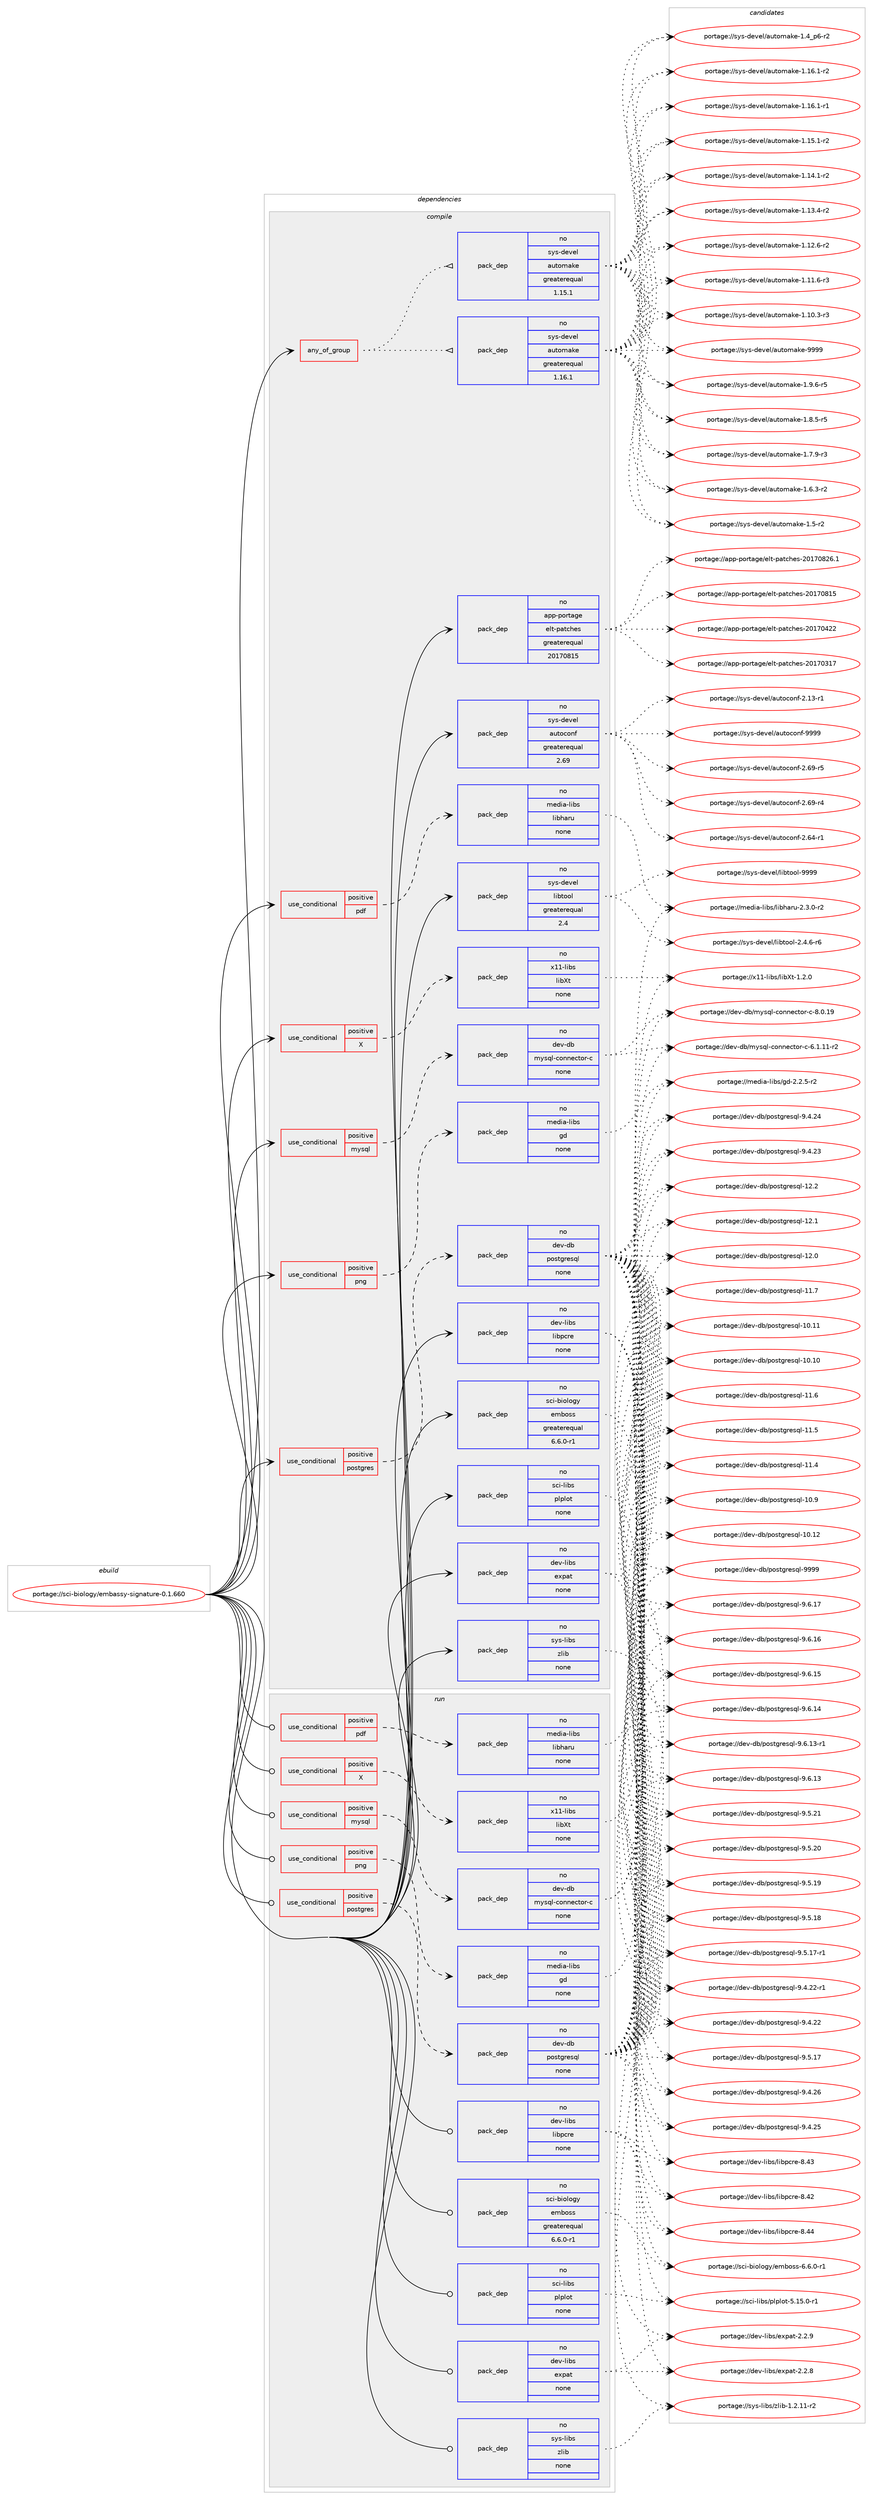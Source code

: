 digraph prolog {

# *************
# Graph options
# *************

newrank=true;
concentrate=true;
compound=true;
graph [rankdir=LR,fontname=Helvetica,fontsize=10,ranksep=1.5];#, ranksep=2.5, nodesep=0.2];
edge  [arrowhead=vee];
node  [fontname=Helvetica,fontsize=10];

# **********
# The ebuild
# **********

subgraph cluster_leftcol {
color=gray;
rank=same;
label=<<i>ebuild</i>>;
id [label="portage://sci-biology/embassy-signature-0.1.660", color=red, width=4, href="../sci-biology/embassy-signature-0.1.660.svg"];
}

# ****************
# The dependencies
# ****************

subgraph cluster_midcol {
color=gray;
label=<<i>dependencies</i>>;
subgraph cluster_compile {
fillcolor="#eeeeee";
style=filled;
label=<<i>compile</i>>;
subgraph any1175 {
dependency56824 [label=<<TABLE BORDER="0" CELLBORDER="1" CELLSPACING="0" CELLPADDING="4"><TR><TD CELLPADDING="10">any_of_group</TD></TR></TABLE>>, shape=none, color=red];subgraph pack44008 {
dependency56825 [label=<<TABLE BORDER="0" CELLBORDER="1" CELLSPACING="0" CELLPADDING="4" WIDTH="220"><TR><TD ROWSPAN="6" CELLPADDING="30">pack_dep</TD></TR><TR><TD WIDTH="110">no</TD></TR><TR><TD>sys-devel</TD></TR><TR><TD>automake</TD></TR><TR><TD>greaterequal</TD></TR><TR><TD>1.16.1</TD></TR></TABLE>>, shape=none, color=blue];
}
dependency56824:e -> dependency56825:w [weight=20,style="dotted",arrowhead="oinv"];
subgraph pack44009 {
dependency56826 [label=<<TABLE BORDER="0" CELLBORDER="1" CELLSPACING="0" CELLPADDING="4" WIDTH="220"><TR><TD ROWSPAN="6" CELLPADDING="30">pack_dep</TD></TR><TR><TD WIDTH="110">no</TD></TR><TR><TD>sys-devel</TD></TR><TR><TD>automake</TD></TR><TR><TD>greaterequal</TD></TR><TR><TD>1.15.1</TD></TR></TABLE>>, shape=none, color=blue];
}
dependency56824:e -> dependency56826:w [weight=20,style="dotted",arrowhead="oinv"];
}
id:e -> dependency56824:w [weight=20,style="solid",arrowhead="vee"];
subgraph cond11586 {
dependency56827 [label=<<TABLE BORDER="0" CELLBORDER="1" CELLSPACING="0" CELLPADDING="4"><TR><TD ROWSPAN="3" CELLPADDING="10">use_conditional</TD></TR><TR><TD>positive</TD></TR><TR><TD>X</TD></TR></TABLE>>, shape=none, color=red];
subgraph pack44010 {
dependency56828 [label=<<TABLE BORDER="0" CELLBORDER="1" CELLSPACING="0" CELLPADDING="4" WIDTH="220"><TR><TD ROWSPAN="6" CELLPADDING="30">pack_dep</TD></TR><TR><TD WIDTH="110">no</TD></TR><TR><TD>x11-libs</TD></TR><TR><TD>libXt</TD></TR><TR><TD>none</TD></TR><TR><TD></TD></TR></TABLE>>, shape=none, color=blue];
}
dependency56827:e -> dependency56828:w [weight=20,style="dashed",arrowhead="vee"];
}
id:e -> dependency56827:w [weight=20,style="solid",arrowhead="vee"];
subgraph cond11587 {
dependency56829 [label=<<TABLE BORDER="0" CELLBORDER="1" CELLSPACING="0" CELLPADDING="4"><TR><TD ROWSPAN="3" CELLPADDING="10">use_conditional</TD></TR><TR><TD>positive</TD></TR><TR><TD>mysql</TD></TR></TABLE>>, shape=none, color=red];
subgraph pack44011 {
dependency56830 [label=<<TABLE BORDER="0" CELLBORDER="1" CELLSPACING="0" CELLPADDING="4" WIDTH="220"><TR><TD ROWSPAN="6" CELLPADDING="30">pack_dep</TD></TR><TR><TD WIDTH="110">no</TD></TR><TR><TD>dev-db</TD></TR><TR><TD>mysql-connector-c</TD></TR><TR><TD>none</TD></TR><TR><TD></TD></TR></TABLE>>, shape=none, color=blue];
}
dependency56829:e -> dependency56830:w [weight=20,style="dashed",arrowhead="vee"];
}
id:e -> dependency56829:w [weight=20,style="solid",arrowhead="vee"];
subgraph cond11588 {
dependency56831 [label=<<TABLE BORDER="0" CELLBORDER="1" CELLSPACING="0" CELLPADDING="4"><TR><TD ROWSPAN="3" CELLPADDING="10">use_conditional</TD></TR><TR><TD>positive</TD></TR><TR><TD>pdf</TD></TR></TABLE>>, shape=none, color=red];
subgraph pack44012 {
dependency56832 [label=<<TABLE BORDER="0" CELLBORDER="1" CELLSPACING="0" CELLPADDING="4" WIDTH="220"><TR><TD ROWSPAN="6" CELLPADDING="30">pack_dep</TD></TR><TR><TD WIDTH="110">no</TD></TR><TR><TD>media-libs</TD></TR><TR><TD>libharu</TD></TR><TR><TD>none</TD></TR><TR><TD></TD></TR></TABLE>>, shape=none, color=blue];
}
dependency56831:e -> dependency56832:w [weight=20,style="dashed",arrowhead="vee"];
}
id:e -> dependency56831:w [weight=20,style="solid",arrowhead="vee"];
subgraph cond11589 {
dependency56833 [label=<<TABLE BORDER="0" CELLBORDER="1" CELLSPACING="0" CELLPADDING="4"><TR><TD ROWSPAN="3" CELLPADDING="10">use_conditional</TD></TR><TR><TD>positive</TD></TR><TR><TD>png</TD></TR></TABLE>>, shape=none, color=red];
subgraph pack44013 {
dependency56834 [label=<<TABLE BORDER="0" CELLBORDER="1" CELLSPACING="0" CELLPADDING="4" WIDTH="220"><TR><TD ROWSPAN="6" CELLPADDING="30">pack_dep</TD></TR><TR><TD WIDTH="110">no</TD></TR><TR><TD>media-libs</TD></TR><TR><TD>gd</TD></TR><TR><TD>none</TD></TR><TR><TD></TD></TR></TABLE>>, shape=none, color=blue];
}
dependency56833:e -> dependency56834:w [weight=20,style="dashed",arrowhead="vee"];
}
id:e -> dependency56833:w [weight=20,style="solid",arrowhead="vee"];
subgraph cond11590 {
dependency56835 [label=<<TABLE BORDER="0" CELLBORDER="1" CELLSPACING="0" CELLPADDING="4"><TR><TD ROWSPAN="3" CELLPADDING="10">use_conditional</TD></TR><TR><TD>positive</TD></TR><TR><TD>postgres</TD></TR></TABLE>>, shape=none, color=red];
subgraph pack44014 {
dependency56836 [label=<<TABLE BORDER="0" CELLBORDER="1" CELLSPACING="0" CELLPADDING="4" WIDTH="220"><TR><TD ROWSPAN="6" CELLPADDING="30">pack_dep</TD></TR><TR><TD WIDTH="110">no</TD></TR><TR><TD>dev-db</TD></TR><TR><TD>postgresql</TD></TR><TR><TD>none</TD></TR><TR><TD></TD></TR></TABLE>>, shape=none, color=blue];
}
dependency56835:e -> dependency56836:w [weight=20,style="dashed",arrowhead="vee"];
}
id:e -> dependency56835:w [weight=20,style="solid",arrowhead="vee"];
subgraph pack44015 {
dependency56837 [label=<<TABLE BORDER="0" CELLBORDER="1" CELLSPACING="0" CELLPADDING="4" WIDTH="220"><TR><TD ROWSPAN="6" CELLPADDING="30">pack_dep</TD></TR><TR><TD WIDTH="110">no</TD></TR><TR><TD>app-portage</TD></TR><TR><TD>elt-patches</TD></TR><TR><TD>greaterequal</TD></TR><TR><TD>20170815</TD></TR></TABLE>>, shape=none, color=blue];
}
id:e -> dependency56837:w [weight=20,style="solid",arrowhead="vee"];
subgraph pack44016 {
dependency56838 [label=<<TABLE BORDER="0" CELLBORDER="1" CELLSPACING="0" CELLPADDING="4" WIDTH="220"><TR><TD ROWSPAN="6" CELLPADDING="30">pack_dep</TD></TR><TR><TD WIDTH="110">no</TD></TR><TR><TD>dev-libs</TD></TR><TR><TD>expat</TD></TR><TR><TD>none</TD></TR><TR><TD></TD></TR></TABLE>>, shape=none, color=blue];
}
id:e -> dependency56838:w [weight=20,style="solid",arrowhead="vee"];
subgraph pack44017 {
dependency56839 [label=<<TABLE BORDER="0" CELLBORDER="1" CELLSPACING="0" CELLPADDING="4" WIDTH="220"><TR><TD ROWSPAN="6" CELLPADDING="30">pack_dep</TD></TR><TR><TD WIDTH="110">no</TD></TR><TR><TD>dev-libs</TD></TR><TR><TD>libpcre</TD></TR><TR><TD>none</TD></TR><TR><TD></TD></TR></TABLE>>, shape=none, color=blue];
}
id:e -> dependency56839:w [weight=20,style="solid",arrowhead="vee"];
subgraph pack44018 {
dependency56840 [label=<<TABLE BORDER="0" CELLBORDER="1" CELLSPACING="0" CELLPADDING="4" WIDTH="220"><TR><TD ROWSPAN="6" CELLPADDING="30">pack_dep</TD></TR><TR><TD WIDTH="110">no</TD></TR><TR><TD>sci-biology</TD></TR><TR><TD>emboss</TD></TR><TR><TD>greaterequal</TD></TR><TR><TD>6.6.0-r1</TD></TR></TABLE>>, shape=none, color=blue];
}
id:e -> dependency56840:w [weight=20,style="solid",arrowhead="vee"];
subgraph pack44019 {
dependency56841 [label=<<TABLE BORDER="0" CELLBORDER="1" CELLSPACING="0" CELLPADDING="4" WIDTH="220"><TR><TD ROWSPAN="6" CELLPADDING="30">pack_dep</TD></TR><TR><TD WIDTH="110">no</TD></TR><TR><TD>sci-libs</TD></TR><TR><TD>plplot</TD></TR><TR><TD>none</TD></TR><TR><TD></TD></TR></TABLE>>, shape=none, color=blue];
}
id:e -> dependency56841:w [weight=20,style="solid",arrowhead="vee"];
subgraph pack44020 {
dependency56842 [label=<<TABLE BORDER="0" CELLBORDER="1" CELLSPACING="0" CELLPADDING="4" WIDTH="220"><TR><TD ROWSPAN="6" CELLPADDING="30">pack_dep</TD></TR><TR><TD WIDTH="110">no</TD></TR><TR><TD>sys-devel</TD></TR><TR><TD>autoconf</TD></TR><TR><TD>greaterequal</TD></TR><TR><TD>2.69</TD></TR></TABLE>>, shape=none, color=blue];
}
id:e -> dependency56842:w [weight=20,style="solid",arrowhead="vee"];
subgraph pack44021 {
dependency56843 [label=<<TABLE BORDER="0" CELLBORDER="1" CELLSPACING="0" CELLPADDING="4" WIDTH="220"><TR><TD ROWSPAN="6" CELLPADDING="30">pack_dep</TD></TR><TR><TD WIDTH="110">no</TD></TR><TR><TD>sys-devel</TD></TR><TR><TD>libtool</TD></TR><TR><TD>greaterequal</TD></TR><TR><TD>2.4</TD></TR></TABLE>>, shape=none, color=blue];
}
id:e -> dependency56843:w [weight=20,style="solid",arrowhead="vee"];
subgraph pack44022 {
dependency56844 [label=<<TABLE BORDER="0" CELLBORDER="1" CELLSPACING="0" CELLPADDING="4" WIDTH="220"><TR><TD ROWSPAN="6" CELLPADDING="30">pack_dep</TD></TR><TR><TD WIDTH="110">no</TD></TR><TR><TD>sys-libs</TD></TR><TR><TD>zlib</TD></TR><TR><TD>none</TD></TR><TR><TD></TD></TR></TABLE>>, shape=none, color=blue];
}
id:e -> dependency56844:w [weight=20,style="solid",arrowhead="vee"];
}
subgraph cluster_compileandrun {
fillcolor="#eeeeee";
style=filled;
label=<<i>compile and run</i>>;
}
subgraph cluster_run {
fillcolor="#eeeeee";
style=filled;
label=<<i>run</i>>;
subgraph cond11591 {
dependency56845 [label=<<TABLE BORDER="0" CELLBORDER="1" CELLSPACING="0" CELLPADDING="4"><TR><TD ROWSPAN="3" CELLPADDING="10">use_conditional</TD></TR><TR><TD>positive</TD></TR><TR><TD>X</TD></TR></TABLE>>, shape=none, color=red];
subgraph pack44023 {
dependency56846 [label=<<TABLE BORDER="0" CELLBORDER="1" CELLSPACING="0" CELLPADDING="4" WIDTH="220"><TR><TD ROWSPAN="6" CELLPADDING="30">pack_dep</TD></TR><TR><TD WIDTH="110">no</TD></TR><TR><TD>x11-libs</TD></TR><TR><TD>libXt</TD></TR><TR><TD>none</TD></TR><TR><TD></TD></TR></TABLE>>, shape=none, color=blue];
}
dependency56845:e -> dependency56846:w [weight=20,style="dashed",arrowhead="vee"];
}
id:e -> dependency56845:w [weight=20,style="solid",arrowhead="odot"];
subgraph cond11592 {
dependency56847 [label=<<TABLE BORDER="0" CELLBORDER="1" CELLSPACING="0" CELLPADDING="4"><TR><TD ROWSPAN="3" CELLPADDING="10">use_conditional</TD></TR><TR><TD>positive</TD></TR><TR><TD>mysql</TD></TR></TABLE>>, shape=none, color=red];
subgraph pack44024 {
dependency56848 [label=<<TABLE BORDER="0" CELLBORDER="1" CELLSPACING="0" CELLPADDING="4" WIDTH="220"><TR><TD ROWSPAN="6" CELLPADDING="30">pack_dep</TD></TR><TR><TD WIDTH="110">no</TD></TR><TR><TD>dev-db</TD></TR><TR><TD>mysql-connector-c</TD></TR><TR><TD>none</TD></TR><TR><TD></TD></TR></TABLE>>, shape=none, color=blue];
}
dependency56847:e -> dependency56848:w [weight=20,style="dashed",arrowhead="vee"];
}
id:e -> dependency56847:w [weight=20,style="solid",arrowhead="odot"];
subgraph cond11593 {
dependency56849 [label=<<TABLE BORDER="0" CELLBORDER="1" CELLSPACING="0" CELLPADDING="4"><TR><TD ROWSPAN="3" CELLPADDING="10">use_conditional</TD></TR><TR><TD>positive</TD></TR><TR><TD>pdf</TD></TR></TABLE>>, shape=none, color=red];
subgraph pack44025 {
dependency56850 [label=<<TABLE BORDER="0" CELLBORDER="1" CELLSPACING="0" CELLPADDING="4" WIDTH="220"><TR><TD ROWSPAN="6" CELLPADDING="30">pack_dep</TD></TR><TR><TD WIDTH="110">no</TD></TR><TR><TD>media-libs</TD></TR><TR><TD>libharu</TD></TR><TR><TD>none</TD></TR><TR><TD></TD></TR></TABLE>>, shape=none, color=blue];
}
dependency56849:e -> dependency56850:w [weight=20,style="dashed",arrowhead="vee"];
}
id:e -> dependency56849:w [weight=20,style="solid",arrowhead="odot"];
subgraph cond11594 {
dependency56851 [label=<<TABLE BORDER="0" CELLBORDER="1" CELLSPACING="0" CELLPADDING="4"><TR><TD ROWSPAN="3" CELLPADDING="10">use_conditional</TD></TR><TR><TD>positive</TD></TR><TR><TD>png</TD></TR></TABLE>>, shape=none, color=red];
subgraph pack44026 {
dependency56852 [label=<<TABLE BORDER="0" CELLBORDER="1" CELLSPACING="0" CELLPADDING="4" WIDTH="220"><TR><TD ROWSPAN="6" CELLPADDING="30">pack_dep</TD></TR><TR><TD WIDTH="110">no</TD></TR><TR><TD>media-libs</TD></TR><TR><TD>gd</TD></TR><TR><TD>none</TD></TR><TR><TD></TD></TR></TABLE>>, shape=none, color=blue];
}
dependency56851:e -> dependency56852:w [weight=20,style="dashed",arrowhead="vee"];
}
id:e -> dependency56851:w [weight=20,style="solid",arrowhead="odot"];
subgraph cond11595 {
dependency56853 [label=<<TABLE BORDER="0" CELLBORDER="1" CELLSPACING="0" CELLPADDING="4"><TR><TD ROWSPAN="3" CELLPADDING="10">use_conditional</TD></TR><TR><TD>positive</TD></TR><TR><TD>postgres</TD></TR></TABLE>>, shape=none, color=red];
subgraph pack44027 {
dependency56854 [label=<<TABLE BORDER="0" CELLBORDER="1" CELLSPACING="0" CELLPADDING="4" WIDTH="220"><TR><TD ROWSPAN="6" CELLPADDING="30">pack_dep</TD></TR><TR><TD WIDTH="110">no</TD></TR><TR><TD>dev-db</TD></TR><TR><TD>postgresql</TD></TR><TR><TD>none</TD></TR><TR><TD></TD></TR></TABLE>>, shape=none, color=blue];
}
dependency56853:e -> dependency56854:w [weight=20,style="dashed",arrowhead="vee"];
}
id:e -> dependency56853:w [weight=20,style="solid",arrowhead="odot"];
subgraph pack44028 {
dependency56855 [label=<<TABLE BORDER="0" CELLBORDER="1" CELLSPACING="0" CELLPADDING="4" WIDTH="220"><TR><TD ROWSPAN="6" CELLPADDING="30">pack_dep</TD></TR><TR><TD WIDTH="110">no</TD></TR><TR><TD>dev-libs</TD></TR><TR><TD>expat</TD></TR><TR><TD>none</TD></TR><TR><TD></TD></TR></TABLE>>, shape=none, color=blue];
}
id:e -> dependency56855:w [weight=20,style="solid",arrowhead="odot"];
subgraph pack44029 {
dependency56856 [label=<<TABLE BORDER="0" CELLBORDER="1" CELLSPACING="0" CELLPADDING="4" WIDTH="220"><TR><TD ROWSPAN="6" CELLPADDING="30">pack_dep</TD></TR><TR><TD WIDTH="110">no</TD></TR><TR><TD>dev-libs</TD></TR><TR><TD>libpcre</TD></TR><TR><TD>none</TD></TR><TR><TD></TD></TR></TABLE>>, shape=none, color=blue];
}
id:e -> dependency56856:w [weight=20,style="solid",arrowhead="odot"];
subgraph pack44030 {
dependency56857 [label=<<TABLE BORDER="0" CELLBORDER="1" CELLSPACING="0" CELLPADDING="4" WIDTH="220"><TR><TD ROWSPAN="6" CELLPADDING="30">pack_dep</TD></TR><TR><TD WIDTH="110">no</TD></TR><TR><TD>sci-biology</TD></TR><TR><TD>emboss</TD></TR><TR><TD>greaterequal</TD></TR><TR><TD>6.6.0-r1</TD></TR></TABLE>>, shape=none, color=blue];
}
id:e -> dependency56857:w [weight=20,style="solid",arrowhead="odot"];
subgraph pack44031 {
dependency56858 [label=<<TABLE BORDER="0" CELLBORDER="1" CELLSPACING="0" CELLPADDING="4" WIDTH="220"><TR><TD ROWSPAN="6" CELLPADDING="30">pack_dep</TD></TR><TR><TD WIDTH="110">no</TD></TR><TR><TD>sci-libs</TD></TR><TR><TD>plplot</TD></TR><TR><TD>none</TD></TR><TR><TD></TD></TR></TABLE>>, shape=none, color=blue];
}
id:e -> dependency56858:w [weight=20,style="solid",arrowhead="odot"];
subgraph pack44032 {
dependency56859 [label=<<TABLE BORDER="0" CELLBORDER="1" CELLSPACING="0" CELLPADDING="4" WIDTH="220"><TR><TD ROWSPAN="6" CELLPADDING="30">pack_dep</TD></TR><TR><TD WIDTH="110">no</TD></TR><TR><TD>sys-libs</TD></TR><TR><TD>zlib</TD></TR><TR><TD>none</TD></TR><TR><TD></TD></TR></TABLE>>, shape=none, color=blue];
}
id:e -> dependency56859:w [weight=20,style="solid",arrowhead="odot"];
}
}

# **************
# The candidates
# **************

subgraph cluster_choices {
rank=same;
color=gray;
label=<<i>candidates</i>>;

subgraph choice44008 {
color=black;
nodesep=1;
choice115121115451001011181011084797117116111109971071014557575757 [label="portage://sys-devel/automake-9999", color=red, width=4,href="../sys-devel/automake-9999.svg"];
choice115121115451001011181011084797117116111109971071014549465746544511453 [label="portage://sys-devel/automake-1.9.6-r5", color=red, width=4,href="../sys-devel/automake-1.9.6-r5.svg"];
choice115121115451001011181011084797117116111109971071014549465646534511453 [label="portage://sys-devel/automake-1.8.5-r5", color=red, width=4,href="../sys-devel/automake-1.8.5-r5.svg"];
choice115121115451001011181011084797117116111109971071014549465546574511451 [label="portage://sys-devel/automake-1.7.9-r3", color=red, width=4,href="../sys-devel/automake-1.7.9-r3.svg"];
choice115121115451001011181011084797117116111109971071014549465446514511450 [label="portage://sys-devel/automake-1.6.3-r2", color=red, width=4,href="../sys-devel/automake-1.6.3-r2.svg"];
choice11512111545100101118101108479711711611110997107101454946534511450 [label="portage://sys-devel/automake-1.5-r2", color=red, width=4,href="../sys-devel/automake-1.5-r2.svg"];
choice115121115451001011181011084797117116111109971071014549465295112544511450 [label="portage://sys-devel/automake-1.4_p6-r2", color=red, width=4,href="../sys-devel/automake-1.4_p6-r2.svg"];
choice11512111545100101118101108479711711611110997107101454946495446494511450 [label="portage://sys-devel/automake-1.16.1-r2", color=red, width=4,href="../sys-devel/automake-1.16.1-r2.svg"];
choice11512111545100101118101108479711711611110997107101454946495446494511449 [label="portage://sys-devel/automake-1.16.1-r1", color=red, width=4,href="../sys-devel/automake-1.16.1-r1.svg"];
choice11512111545100101118101108479711711611110997107101454946495346494511450 [label="portage://sys-devel/automake-1.15.1-r2", color=red, width=4,href="../sys-devel/automake-1.15.1-r2.svg"];
choice11512111545100101118101108479711711611110997107101454946495246494511450 [label="portage://sys-devel/automake-1.14.1-r2", color=red, width=4,href="../sys-devel/automake-1.14.1-r2.svg"];
choice11512111545100101118101108479711711611110997107101454946495146524511450 [label="portage://sys-devel/automake-1.13.4-r2", color=red, width=4,href="../sys-devel/automake-1.13.4-r2.svg"];
choice11512111545100101118101108479711711611110997107101454946495046544511450 [label="portage://sys-devel/automake-1.12.6-r2", color=red, width=4,href="../sys-devel/automake-1.12.6-r2.svg"];
choice11512111545100101118101108479711711611110997107101454946494946544511451 [label="portage://sys-devel/automake-1.11.6-r3", color=red, width=4,href="../sys-devel/automake-1.11.6-r3.svg"];
choice11512111545100101118101108479711711611110997107101454946494846514511451 [label="portage://sys-devel/automake-1.10.3-r3", color=red, width=4,href="../sys-devel/automake-1.10.3-r3.svg"];
dependency56825:e -> choice115121115451001011181011084797117116111109971071014557575757:w [style=dotted,weight="100"];
dependency56825:e -> choice115121115451001011181011084797117116111109971071014549465746544511453:w [style=dotted,weight="100"];
dependency56825:e -> choice115121115451001011181011084797117116111109971071014549465646534511453:w [style=dotted,weight="100"];
dependency56825:e -> choice115121115451001011181011084797117116111109971071014549465546574511451:w [style=dotted,weight="100"];
dependency56825:e -> choice115121115451001011181011084797117116111109971071014549465446514511450:w [style=dotted,weight="100"];
dependency56825:e -> choice11512111545100101118101108479711711611110997107101454946534511450:w [style=dotted,weight="100"];
dependency56825:e -> choice115121115451001011181011084797117116111109971071014549465295112544511450:w [style=dotted,weight="100"];
dependency56825:e -> choice11512111545100101118101108479711711611110997107101454946495446494511450:w [style=dotted,weight="100"];
dependency56825:e -> choice11512111545100101118101108479711711611110997107101454946495446494511449:w [style=dotted,weight="100"];
dependency56825:e -> choice11512111545100101118101108479711711611110997107101454946495346494511450:w [style=dotted,weight="100"];
dependency56825:e -> choice11512111545100101118101108479711711611110997107101454946495246494511450:w [style=dotted,weight="100"];
dependency56825:e -> choice11512111545100101118101108479711711611110997107101454946495146524511450:w [style=dotted,weight="100"];
dependency56825:e -> choice11512111545100101118101108479711711611110997107101454946495046544511450:w [style=dotted,weight="100"];
dependency56825:e -> choice11512111545100101118101108479711711611110997107101454946494946544511451:w [style=dotted,weight="100"];
dependency56825:e -> choice11512111545100101118101108479711711611110997107101454946494846514511451:w [style=dotted,weight="100"];
}
subgraph choice44009 {
color=black;
nodesep=1;
choice115121115451001011181011084797117116111109971071014557575757 [label="portage://sys-devel/automake-9999", color=red, width=4,href="../sys-devel/automake-9999.svg"];
choice115121115451001011181011084797117116111109971071014549465746544511453 [label="portage://sys-devel/automake-1.9.6-r5", color=red, width=4,href="../sys-devel/automake-1.9.6-r5.svg"];
choice115121115451001011181011084797117116111109971071014549465646534511453 [label="portage://sys-devel/automake-1.8.5-r5", color=red, width=4,href="../sys-devel/automake-1.8.5-r5.svg"];
choice115121115451001011181011084797117116111109971071014549465546574511451 [label="portage://sys-devel/automake-1.7.9-r3", color=red, width=4,href="../sys-devel/automake-1.7.9-r3.svg"];
choice115121115451001011181011084797117116111109971071014549465446514511450 [label="portage://sys-devel/automake-1.6.3-r2", color=red, width=4,href="../sys-devel/automake-1.6.3-r2.svg"];
choice11512111545100101118101108479711711611110997107101454946534511450 [label="portage://sys-devel/automake-1.5-r2", color=red, width=4,href="../sys-devel/automake-1.5-r2.svg"];
choice115121115451001011181011084797117116111109971071014549465295112544511450 [label="portage://sys-devel/automake-1.4_p6-r2", color=red, width=4,href="../sys-devel/automake-1.4_p6-r2.svg"];
choice11512111545100101118101108479711711611110997107101454946495446494511450 [label="portage://sys-devel/automake-1.16.1-r2", color=red, width=4,href="../sys-devel/automake-1.16.1-r2.svg"];
choice11512111545100101118101108479711711611110997107101454946495446494511449 [label="portage://sys-devel/automake-1.16.1-r1", color=red, width=4,href="../sys-devel/automake-1.16.1-r1.svg"];
choice11512111545100101118101108479711711611110997107101454946495346494511450 [label="portage://sys-devel/automake-1.15.1-r2", color=red, width=4,href="../sys-devel/automake-1.15.1-r2.svg"];
choice11512111545100101118101108479711711611110997107101454946495246494511450 [label="portage://sys-devel/automake-1.14.1-r2", color=red, width=4,href="../sys-devel/automake-1.14.1-r2.svg"];
choice11512111545100101118101108479711711611110997107101454946495146524511450 [label="portage://sys-devel/automake-1.13.4-r2", color=red, width=4,href="../sys-devel/automake-1.13.4-r2.svg"];
choice11512111545100101118101108479711711611110997107101454946495046544511450 [label="portage://sys-devel/automake-1.12.6-r2", color=red, width=4,href="../sys-devel/automake-1.12.6-r2.svg"];
choice11512111545100101118101108479711711611110997107101454946494946544511451 [label="portage://sys-devel/automake-1.11.6-r3", color=red, width=4,href="../sys-devel/automake-1.11.6-r3.svg"];
choice11512111545100101118101108479711711611110997107101454946494846514511451 [label="portage://sys-devel/automake-1.10.3-r3", color=red, width=4,href="../sys-devel/automake-1.10.3-r3.svg"];
dependency56826:e -> choice115121115451001011181011084797117116111109971071014557575757:w [style=dotted,weight="100"];
dependency56826:e -> choice115121115451001011181011084797117116111109971071014549465746544511453:w [style=dotted,weight="100"];
dependency56826:e -> choice115121115451001011181011084797117116111109971071014549465646534511453:w [style=dotted,weight="100"];
dependency56826:e -> choice115121115451001011181011084797117116111109971071014549465546574511451:w [style=dotted,weight="100"];
dependency56826:e -> choice115121115451001011181011084797117116111109971071014549465446514511450:w [style=dotted,weight="100"];
dependency56826:e -> choice11512111545100101118101108479711711611110997107101454946534511450:w [style=dotted,weight="100"];
dependency56826:e -> choice115121115451001011181011084797117116111109971071014549465295112544511450:w [style=dotted,weight="100"];
dependency56826:e -> choice11512111545100101118101108479711711611110997107101454946495446494511450:w [style=dotted,weight="100"];
dependency56826:e -> choice11512111545100101118101108479711711611110997107101454946495446494511449:w [style=dotted,weight="100"];
dependency56826:e -> choice11512111545100101118101108479711711611110997107101454946495346494511450:w [style=dotted,weight="100"];
dependency56826:e -> choice11512111545100101118101108479711711611110997107101454946495246494511450:w [style=dotted,weight="100"];
dependency56826:e -> choice11512111545100101118101108479711711611110997107101454946495146524511450:w [style=dotted,weight="100"];
dependency56826:e -> choice11512111545100101118101108479711711611110997107101454946495046544511450:w [style=dotted,weight="100"];
dependency56826:e -> choice11512111545100101118101108479711711611110997107101454946494946544511451:w [style=dotted,weight="100"];
dependency56826:e -> choice11512111545100101118101108479711711611110997107101454946494846514511451:w [style=dotted,weight="100"];
}
subgraph choice44010 {
color=black;
nodesep=1;
choice12049494510810598115471081059888116454946504648 [label="portage://x11-libs/libXt-1.2.0", color=red, width=4,href="../x11-libs/libXt-1.2.0.svg"];
dependency56828:e -> choice12049494510810598115471081059888116454946504648:w [style=dotted,weight="100"];
}
subgraph choice44011 {
color=black;
nodesep=1;
choice100101118451009847109121115113108459911111011010199116111114459945564648464957 [label="portage://dev-db/mysql-connector-c-8.0.19", color=red, width=4,href="../dev-db/mysql-connector-c-8.0.19.svg"];
choice1001011184510098471091211151131084599111110110101991161111144599455446494649494511450 [label="portage://dev-db/mysql-connector-c-6.1.11-r2", color=red, width=4,href="../dev-db/mysql-connector-c-6.1.11-r2.svg"];
dependency56830:e -> choice100101118451009847109121115113108459911111011010199116111114459945564648464957:w [style=dotted,weight="100"];
dependency56830:e -> choice1001011184510098471091211151131084599111110110101991161111144599455446494649494511450:w [style=dotted,weight="100"];
}
subgraph choice44012 {
color=black;
nodesep=1;
choice1091011001059745108105981154710810598104971141174550465146484511450 [label="portage://media-libs/libharu-2.3.0-r2", color=red, width=4,href="../media-libs/libharu-2.3.0-r2.svg"];
dependency56832:e -> choice1091011001059745108105981154710810598104971141174550465146484511450:w [style=dotted,weight="100"];
}
subgraph choice44013 {
color=black;
nodesep=1;
choice109101100105974510810598115471031004550465046534511450 [label="portage://media-libs/gd-2.2.5-r2", color=red, width=4,href="../media-libs/gd-2.2.5-r2.svg"];
dependency56834:e -> choice109101100105974510810598115471031004550465046534511450:w [style=dotted,weight="100"];
}
subgraph choice44014 {
color=black;
nodesep=1;
choice1001011184510098471121111151161031141011151131084557575757 [label="portage://dev-db/postgresql-9999", color=red, width=4,href="../dev-db/postgresql-9999.svg"];
choice10010111845100984711211111511610311410111511310845574654464955 [label="portage://dev-db/postgresql-9.6.17", color=red, width=4,href="../dev-db/postgresql-9.6.17.svg"];
choice10010111845100984711211111511610311410111511310845574654464954 [label="portage://dev-db/postgresql-9.6.16", color=red, width=4,href="../dev-db/postgresql-9.6.16.svg"];
choice10010111845100984711211111511610311410111511310845574654464953 [label="portage://dev-db/postgresql-9.6.15", color=red, width=4,href="../dev-db/postgresql-9.6.15.svg"];
choice10010111845100984711211111511610311410111511310845574654464952 [label="portage://dev-db/postgresql-9.6.14", color=red, width=4,href="../dev-db/postgresql-9.6.14.svg"];
choice100101118451009847112111115116103114101115113108455746544649514511449 [label="portage://dev-db/postgresql-9.6.13-r1", color=red, width=4,href="../dev-db/postgresql-9.6.13-r1.svg"];
choice10010111845100984711211111511610311410111511310845574654464951 [label="portage://dev-db/postgresql-9.6.13", color=red, width=4,href="../dev-db/postgresql-9.6.13.svg"];
choice10010111845100984711211111511610311410111511310845574653465049 [label="portage://dev-db/postgresql-9.5.21", color=red, width=4,href="../dev-db/postgresql-9.5.21.svg"];
choice10010111845100984711211111511610311410111511310845574653465048 [label="portage://dev-db/postgresql-9.5.20", color=red, width=4,href="../dev-db/postgresql-9.5.20.svg"];
choice10010111845100984711211111511610311410111511310845574653464957 [label="portage://dev-db/postgresql-9.5.19", color=red, width=4,href="../dev-db/postgresql-9.5.19.svg"];
choice10010111845100984711211111511610311410111511310845574653464956 [label="portage://dev-db/postgresql-9.5.18", color=red, width=4,href="../dev-db/postgresql-9.5.18.svg"];
choice100101118451009847112111115116103114101115113108455746534649554511449 [label="portage://dev-db/postgresql-9.5.17-r1", color=red, width=4,href="../dev-db/postgresql-9.5.17-r1.svg"];
choice10010111845100984711211111511610311410111511310845574653464955 [label="portage://dev-db/postgresql-9.5.17", color=red, width=4,href="../dev-db/postgresql-9.5.17.svg"];
choice10010111845100984711211111511610311410111511310845574652465054 [label="portage://dev-db/postgresql-9.4.26", color=red, width=4,href="../dev-db/postgresql-9.4.26.svg"];
choice10010111845100984711211111511610311410111511310845574652465053 [label="portage://dev-db/postgresql-9.4.25", color=red, width=4,href="../dev-db/postgresql-9.4.25.svg"];
choice10010111845100984711211111511610311410111511310845574652465052 [label="portage://dev-db/postgresql-9.4.24", color=red, width=4,href="../dev-db/postgresql-9.4.24.svg"];
choice10010111845100984711211111511610311410111511310845574652465051 [label="portage://dev-db/postgresql-9.4.23", color=red, width=4,href="../dev-db/postgresql-9.4.23.svg"];
choice100101118451009847112111115116103114101115113108455746524650504511449 [label="portage://dev-db/postgresql-9.4.22-r1", color=red, width=4,href="../dev-db/postgresql-9.4.22-r1.svg"];
choice10010111845100984711211111511610311410111511310845574652465050 [label="portage://dev-db/postgresql-9.4.22", color=red, width=4,href="../dev-db/postgresql-9.4.22.svg"];
choice1001011184510098471121111151161031141011151131084549504650 [label="portage://dev-db/postgresql-12.2", color=red, width=4,href="../dev-db/postgresql-12.2.svg"];
choice1001011184510098471121111151161031141011151131084549504649 [label="portage://dev-db/postgresql-12.1", color=red, width=4,href="../dev-db/postgresql-12.1.svg"];
choice1001011184510098471121111151161031141011151131084549504648 [label="portage://dev-db/postgresql-12.0", color=red, width=4,href="../dev-db/postgresql-12.0.svg"];
choice1001011184510098471121111151161031141011151131084549494655 [label="portage://dev-db/postgresql-11.7", color=red, width=4,href="../dev-db/postgresql-11.7.svg"];
choice1001011184510098471121111151161031141011151131084549494654 [label="portage://dev-db/postgresql-11.6", color=red, width=4,href="../dev-db/postgresql-11.6.svg"];
choice1001011184510098471121111151161031141011151131084549494653 [label="portage://dev-db/postgresql-11.5", color=red, width=4,href="../dev-db/postgresql-11.5.svg"];
choice1001011184510098471121111151161031141011151131084549494652 [label="portage://dev-db/postgresql-11.4", color=red, width=4,href="../dev-db/postgresql-11.4.svg"];
choice1001011184510098471121111151161031141011151131084549484657 [label="portage://dev-db/postgresql-10.9", color=red, width=4,href="../dev-db/postgresql-10.9.svg"];
choice100101118451009847112111115116103114101115113108454948464950 [label="portage://dev-db/postgresql-10.12", color=red, width=4,href="../dev-db/postgresql-10.12.svg"];
choice100101118451009847112111115116103114101115113108454948464949 [label="portage://dev-db/postgresql-10.11", color=red, width=4,href="../dev-db/postgresql-10.11.svg"];
choice100101118451009847112111115116103114101115113108454948464948 [label="portage://dev-db/postgresql-10.10", color=red, width=4,href="../dev-db/postgresql-10.10.svg"];
dependency56836:e -> choice1001011184510098471121111151161031141011151131084557575757:w [style=dotted,weight="100"];
dependency56836:e -> choice10010111845100984711211111511610311410111511310845574654464955:w [style=dotted,weight="100"];
dependency56836:e -> choice10010111845100984711211111511610311410111511310845574654464954:w [style=dotted,weight="100"];
dependency56836:e -> choice10010111845100984711211111511610311410111511310845574654464953:w [style=dotted,weight="100"];
dependency56836:e -> choice10010111845100984711211111511610311410111511310845574654464952:w [style=dotted,weight="100"];
dependency56836:e -> choice100101118451009847112111115116103114101115113108455746544649514511449:w [style=dotted,weight="100"];
dependency56836:e -> choice10010111845100984711211111511610311410111511310845574654464951:w [style=dotted,weight="100"];
dependency56836:e -> choice10010111845100984711211111511610311410111511310845574653465049:w [style=dotted,weight="100"];
dependency56836:e -> choice10010111845100984711211111511610311410111511310845574653465048:w [style=dotted,weight="100"];
dependency56836:e -> choice10010111845100984711211111511610311410111511310845574653464957:w [style=dotted,weight="100"];
dependency56836:e -> choice10010111845100984711211111511610311410111511310845574653464956:w [style=dotted,weight="100"];
dependency56836:e -> choice100101118451009847112111115116103114101115113108455746534649554511449:w [style=dotted,weight="100"];
dependency56836:e -> choice10010111845100984711211111511610311410111511310845574653464955:w [style=dotted,weight="100"];
dependency56836:e -> choice10010111845100984711211111511610311410111511310845574652465054:w [style=dotted,weight="100"];
dependency56836:e -> choice10010111845100984711211111511610311410111511310845574652465053:w [style=dotted,weight="100"];
dependency56836:e -> choice10010111845100984711211111511610311410111511310845574652465052:w [style=dotted,weight="100"];
dependency56836:e -> choice10010111845100984711211111511610311410111511310845574652465051:w [style=dotted,weight="100"];
dependency56836:e -> choice100101118451009847112111115116103114101115113108455746524650504511449:w [style=dotted,weight="100"];
dependency56836:e -> choice10010111845100984711211111511610311410111511310845574652465050:w [style=dotted,weight="100"];
dependency56836:e -> choice1001011184510098471121111151161031141011151131084549504650:w [style=dotted,weight="100"];
dependency56836:e -> choice1001011184510098471121111151161031141011151131084549504649:w [style=dotted,weight="100"];
dependency56836:e -> choice1001011184510098471121111151161031141011151131084549504648:w [style=dotted,weight="100"];
dependency56836:e -> choice1001011184510098471121111151161031141011151131084549494655:w [style=dotted,weight="100"];
dependency56836:e -> choice1001011184510098471121111151161031141011151131084549494654:w [style=dotted,weight="100"];
dependency56836:e -> choice1001011184510098471121111151161031141011151131084549494653:w [style=dotted,weight="100"];
dependency56836:e -> choice1001011184510098471121111151161031141011151131084549494652:w [style=dotted,weight="100"];
dependency56836:e -> choice1001011184510098471121111151161031141011151131084549484657:w [style=dotted,weight="100"];
dependency56836:e -> choice100101118451009847112111115116103114101115113108454948464950:w [style=dotted,weight="100"];
dependency56836:e -> choice100101118451009847112111115116103114101115113108454948464949:w [style=dotted,weight="100"];
dependency56836:e -> choice100101118451009847112111115116103114101115113108454948464948:w [style=dotted,weight="100"];
}
subgraph choice44015 {
color=black;
nodesep=1;
choice971121124511211111411697103101471011081164511297116991041011154550484955485650544649 [label="portage://app-portage/elt-patches-20170826.1", color=red, width=4,href="../app-portage/elt-patches-20170826.1.svg"];
choice97112112451121111141169710310147101108116451129711699104101115455048495548564953 [label="portage://app-portage/elt-patches-20170815", color=red, width=4,href="../app-portage/elt-patches-20170815.svg"];
choice97112112451121111141169710310147101108116451129711699104101115455048495548525050 [label="portage://app-portage/elt-patches-20170422", color=red, width=4,href="../app-portage/elt-patches-20170422.svg"];
choice97112112451121111141169710310147101108116451129711699104101115455048495548514955 [label="portage://app-portage/elt-patches-20170317", color=red, width=4,href="../app-portage/elt-patches-20170317.svg"];
dependency56837:e -> choice971121124511211111411697103101471011081164511297116991041011154550484955485650544649:w [style=dotted,weight="100"];
dependency56837:e -> choice97112112451121111141169710310147101108116451129711699104101115455048495548564953:w [style=dotted,weight="100"];
dependency56837:e -> choice97112112451121111141169710310147101108116451129711699104101115455048495548525050:w [style=dotted,weight="100"];
dependency56837:e -> choice97112112451121111141169710310147101108116451129711699104101115455048495548514955:w [style=dotted,weight="100"];
}
subgraph choice44016 {
color=black;
nodesep=1;
choice10010111845108105981154710112011297116455046504657 [label="portage://dev-libs/expat-2.2.9", color=red, width=4,href="../dev-libs/expat-2.2.9.svg"];
choice10010111845108105981154710112011297116455046504656 [label="portage://dev-libs/expat-2.2.8", color=red, width=4,href="../dev-libs/expat-2.2.8.svg"];
dependency56838:e -> choice10010111845108105981154710112011297116455046504657:w [style=dotted,weight="100"];
dependency56838:e -> choice10010111845108105981154710112011297116455046504656:w [style=dotted,weight="100"];
}
subgraph choice44017 {
color=black;
nodesep=1;
choice10010111845108105981154710810598112991141014556465252 [label="portage://dev-libs/libpcre-8.44", color=red, width=4,href="../dev-libs/libpcre-8.44.svg"];
choice10010111845108105981154710810598112991141014556465251 [label="portage://dev-libs/libpcre-8.43", color=red, width=4,href="../dev-libs/libpcre-8.43.svg"];
choice10010111845108105981154710810598112991141014556465250 [label="portage://dev-libs/libpcre-8.42", color=red, width=4,href="../dev-libs/libpcre-8.42.svg"];
dependency56839:e -> choice10010111845108105981154710810598112991141014556465252:w [style=dotted,weight="100"];
dependency56839:e -> choice10010111845108105981154710810598112991141014556465251:w [style=dotted,weight="100"];
dependency56839:e -> choice10010111845108105981154710810598112991141014556465250:w [style=dotted,weight="100"];
}
subgraph choice44018 {
color=black;
nodesep=1;
choice11599105459810511110811110312147101109981111151154554465446484511449 [label="portage://sci-biology/emboss-6.6.0-r1", color=red, width=4,href="../sci-biology/emboss-6.6.0-r1.svg"];
dependency56840:e -> choice11599105459810511110811110312147101109981111151154554465446484511449:w [style=dotted,weight="100"];
}
subgraph choice44019 {
color=black;
nodesep=1;
choice11599105451081059811547112108112108111116455346495346484511449 [label="portage://sci-libs/plplot-5.15.0-r1", color=red, width=4,href="../sci-libs/plplot-5.15.0-r1.svg"];
dependency56841:e -> choice11599105451081059811547112108112108111116455346495346484511449:w [style=dotted,weight="100"];
}
subgraph choice44020 {
color=black;
nodesep=1;
choice115121115451001011181011084797117116111991111101024557575757 [label="portage://sys-devel/autoconf-9999", color=red, width=4,href="../sys-devel/autoconf-9999.svg"];
choice1151211154510010111810110847971171161119911111010245504654574511453 [label="portage://sys-devel/autoconf-2.69-r5", color=red, width=4,href="../sys-devel/autoconf-2.69-r5.svg"];
choice1151211154510010111810110847971171161119911111010245504654574511452 [label="portage://sys-devel/autoconf-2.69-r4", color=red, width=4,href="../sys-devel/autoconf-2.69-r4.svg"];
choice1151211154510010111810110847971171161119911111010245504654524511449 [label="portage://sys-devel/autoconf-2.64-r1", color=red, width=4,href="../sys-devel/autoconf-2.64-r1.svg"];
choice1151211154510010111810110847971171161119911111010245504649514511449 [label="portage://sys-devel/autoconf-2.13-r1", color=red, width=4,href="../sys-devel/autoconf-2.13-r1.svg"];
dependency56842:e -> choice115121115451001011181011084797117116111991111101024557575757:w [style=dotted,weight="100"];
dependency56842:e -> choice1151211154510010111810110847971171161119911111010245504654574511453:w [style=dotted,weight="100"];
dependency56842:e -> choice1151211154510010111810110847971171161119911111010245504654574511452:w [style=dotted,weight="100"];
dependency56842:e -> choice1151211154510010111810110847971171161119911111010245504654524511449:w [style=dotted,weight="100"];
dependency56842:e -> choice1151211154510010111810110847971171161119911111010245504649514511449:w [style=dotted,weight="100"];
}
subgraph choice44021 {
color=black;
nodesep=1;
choice1151211154510010111810110847108105981161111111084557575757 [label="portage://sys-devel/libtool-9999", color=red, width=4,href="../sys-devel/libtool-9999.svg"];
choice1151211154510010111810110847108105981161111111084550465246544511454 [label="portage://sys-devel/libtool-2.4.6-r6", color=red, width=4,href="../sys-devel/libtool-2.4.6-r6.svg"];
dependency56843:e -> choice1151211154510010111810110847108105981161111111084557575757:w [style=dotted,weight="100"];
dependency56843:e -> choice1151211154510010111810110847108105981161111111084550465246544511454:w [style=dotted,weight="100"];
}
subgraph choice44022 {
color=black;
nodesep=1;
choice11512111545108105981154712210810598454946504649494511450 [label="portage://sys-libs/zlib-1.2.11-r2", color=red, width=4,href="../sys-libs/zlib-1.2.11-r2.svg"];
dependency56844:e -> choice11512111545108105981154712210810598454946504649494511450:w [style=dotted,weight="100"];
}
subgraph choice44023 {
color=black;
nodesep=1;
choice12049494510810598115471081059888116454946504648 [label="portage://x11-libs/libXt-1.2.0", color=red, width=4,href="../x11-libs/libXt-1.2.0.svg"];
dependency56846:e -> choice12049494510810598115471081059888116454946504648:w [style=dotted,weight="100"];
}
subgraph choice44024 {
color=black;
nodesep=1;
choice100101118451009847109121115113108459911111011010199116111114459945564648464957 [label="portage://dev-db/mysql-connector-c-8.0.19", color=red, width=4,href="../dev-db/mysql-connector-c-8.0.19.svg"];
choice1001011184510098471091211151131084599111110110101991161111144599455446494649494511450 [label="portage://dev-db/mysql-connector-c-6.1.11-r2", color=red, width=4,href="../dev-db/mysql-connector-c-6.1.11-r2.svg"];
dependency56848:e -> choice100101118451009847109121115113108459911111011010199116111114459945564648464957:w [style=dotted,weight="100"];
dependency56848:e -> choice1001011184510098471091211151131084599111110110101991161111144599455446494649494511450:w [style=dotted,weight="100"];
}
subgraph choice44025 {
color=black;
nodesep=1;
choice1091011001059745108105981154710810598104971141174550465146484511450 [label="portage://media-libs/libharu-2.3.0-r2", color=red, width=4,href="../media-libs/libharu-2.3.0-r2.svg"];
dependency56850:e -> choice1091011001059745108105981154710810598104971141174550465146484511450:w [style=dotted,weight="100"];
}
subgraph choice44026 {
color=black;
nodesep=1;
choice109101100105974510810598115471031004550465046534511450 [label="portage://media-libs/gd-2.2.5-r2", color=red, width=4,href="../media-libs/gd-2.2.5-r2.svg"];
dependency56852:e -> choice109101100105974510810598115471031004550465046534511450:w [style=dotted,weight="100"];
}
subgraph choice44027 {
color=black;
nodesep=1;
choice1001011184510098471121111151161031141011151131084557575757 [label="portage://dev-db/postgresql-9999", color=red, width=4,href="../dev-db/postgresql-9999.svg"];
choice10010111845100984711211111511610311410111511310845574654464955 [label="portage://dev-db/postgresql-9.6.17", color=red, width=4,href="../dev-db/postgresql-9.6.17.svg"];
choice10010111845100984711211111511610311410111511310845574654464954 [label="portage://dev-db/postgresql-9.6.16", color=red, width=4,href="../dev-db/postgresql-9.6.16.svg"];
choice10010111845100984711211111511610311410111511310845574654464953 [label="portage://dev-db/postgresql-9.6.15", color=red, width=4,href="../dev-db/postgresql-9.6.15.svg"];
choice10010111845100984711211111511610311410111511310845574654464952 [label="portage://dev-db/postgresql-9.6.14", color=red, width=4,href="../dev-db/postgresql-9.6.14.svg"];
choice100101118451009847112111115116103114101115113108455746544649514511449 [label="portage://dev-db/postgresql-9.6.13-r1", color=red, width=4,href="../dev-db/postgresql-9.6.13-r1.svg"];
choice10010111845100984711211111511610311410111511310845574654464951 [label="portage://dev-db/postgresql-9.6.13", color=red, width=4,href="../dev-db/postgresql-9.6.13.svg"];
choice10010111845100984711211111511610311410111511310845574653465049 [label="portage://dev-db/postgresql-9.5.21", color=red, width=4,href="../dev-db/postgresql-9.5.21.svg"];
choice10010111845100984711211111511610311410111511310845574653465048 [label="portage://dev-db/postgresql-9.5.20", color=red, width=4,href="../dev-db/postgresql-9.5.20.svg"];
choice10010111845100984711211111511610311410111511310845574653464957 [label="portage://dev-db/postgresql-9.5.19", color=red, width=4,href="../dev-db/postgresql-9.5.19.svg"];
choice10010111845100984711211111511610311410111511310845574653464956 [label="portage://dev-db/postgresql-9.5.18", color=red, width=4,href="../dev-db/postgresql-9.5.18.svg"];
choice100101118451009847112111115116103114101115113108455746534649554511449 [label="portage://dev-db/postgresql-9.5.17-r1", color=red, width=4,href="../dev-db/postgresql-9.5.17-r1.svg"];
choice10010111845100984711211111511610311410111511310845574653464955 [label="portage://dev-db/postgresql-9.5.17", color=red, width=4,href="../dev-db/postgresql-9.5.17.svg"];
choice10010111845100984711211111511610311410111511310845574652465054 [label="portage://dev-db/postgresql-9.4.26", color=red, width=4,href="../dev-db/postgresql-9.4.26.svg"];
choice10010111845100984711211111511610311410111511310845574652465053 [label="portage://dev-db/postgresql-9.4.25", color=red, width=4,href="../dev-db/postgresql-9.4.25.svg"];
choice10010111845100984711211111511610311410111511310845574652465052 [label="portage://dev-db/postgresql-9.4.24", color=red, width=4,href="../dev-db/postgresql-9.4.24.svg"];
choice10010111845100984711211111511610311410111511310845574652465051 [label="portage://dev-db/postgresql-9.4.23", color=red, width=4,href="../dev-db/postgresql-9.4.23.svg"];
choice100101118451009847112111115116103114101115113108455746524650504511449 [label="portage://dev-db/postgresql-9.4.22-r1", color=red, width=4,href="../dev-db/postgresql-9.4.22-r1.svg"];
choice10010111845100984711211111511610311410111511310845574652465050 [label="portage://dev-db/postgresql-9.4.22", color=red, width=4,href="../dev-db/postgresql-9.4.22.svg"];
choice1001011184510098471121111151161031141011151131084549504650 [label="portage://dev-db/postgresql-12.2", color=red, width=4,href="../dev-db/postgresql-12.2.svg"];
choice1001011184510098471121111151161031141011151131084549504649 [label="portage://dev-db/postgresql-12.1", color=red, width=4,href="../dev-db/postgresql-12.1.svg"];
choice1001011184510098471121111151161031141011151131084549504648 [label="portage://dev-db/postgresql-12.0", color=red, width=4,href="../dev-db/postgresql-12.0.svg"];
choice1001011184510098471121111151161031141011151131084549494655 [label="portage://dev-db/postgresql-11.7", color=red, width=4,href="../dev-db/postgresql-11.7.svg"];
choice1001011184510098471121111151161031141011151131084549494654 [label="portage://dev-db/postgresql-11.6", color=red, width=4,href="../dev-db/postgresql-11.6.svg"];
choice1001011184510098471121111151161031141011151131084549494653 [label="portage://dev-db/postgresql-11.5", color=red, width=4,href="../dev-db/postgresql-11.5.svg"];
choice1001011184510098471121111151161031141011151131084549494652 [label="portage://dev-db/postgresql-11.4", color=red, width=4,href="../dev-db/postgresql-11.4.svg"];
choice1001011184510098471121111151161031141011151131084549484657 [label="portage://dev-db/postgresql-10.9", color=red, width=4,href="../dev-db/postgresql-10.9.svg"];
choice100101118451009847112111115116103114101115113108454948464950 [label="portage://dev-db/postgresql-10.12", color=red, width=4,href="../dev-db/postgresql-10.12.svg"];
choice100101118451009847112111115116103114101115113108454948464949 [label="portage://dev-db/postgresql-10.11", color=red, width=4,href="../dev-db/postgresql-10.11.svg"];
choice100101118451009847112111115116103114101115113108454948464948 [label="portage://dev-db/postgresql-10.10", color=red, width=4,href="../dev-db/postgresql-10.10.svg"];
dependency56854:e -> choice1001011184510098471121111151161031141011151131084557575757:w [style=dotted,weight="100"];
dependency56854:e -> choice10010111845100984711211111511610311410111511310845574654464955:w [style=dotted,weight="100"];
dependency56854:e -> choice10010111845100984711211111511610311410111511310845574654464954:w [style=dotted,weight="100"];
dependency56854:e -> choice10010111845100984711211111511610311410111511310845574654464953:w [style=dotted,weight="100"];
dependency56854:e -> choice10010111845100984711211111511610311410111511310845574654464952:w [style=dotted,weight="100"];
dependency56854:e -> choice100101118451009847112111115116103114101115113108455746544649514511449:w [style=dotted,weight="100"];
dependency56854:e -> choice10010111845100984711211111511610311410111511310845574654464951:w [style=dotted,weight="100"];
dependency56854:e -> choice10010111845100984711211111511610311410111511310845574653465049:w [style=dotted,weight="100"];
dependency56854:e -> choice10010111845100984711211111511610311410111511310845574653465048:w [style=dotted,weight="100"];
dependency56854:e -> choice10010111845100984711211111511610311410111511310845574653464957:w [style=dotted,weight="100"];
dependency56854:e -> choice10010111845100984711211111511610311410111511310845574653464956:w [style=dotted,weight="100"];
dependency56854:e -> choice100101118451009847112111115116103114101115113108455746534649554511449:w [style=dotted,weight="100"];
dependency56854:e -> choice10010111845100984711211111511610311410111511310845574653464955:w [style=dotted,weight="100"];
dependency56854:e -> choice10010111845100984711211111511610311410111511310845574652465054:w [style=dotted,weight="100"];
dependency56854:e -> choice10010111845100984711211111511610311410111511310845574652465053:w [style=dotted,weight="100"];
dependency56854:e -> choice10010111845100984711211111511610311410111511310845574652465052:w [style=dotted,weight="100"];
dependency56854:e -> choice10010111845100984711211111511610311410111511310845574652465051:w [style=dotted,weight="100"];
dependency56854:e -> choice100101118451009847112111115116103114101115113108455746524650504511449:w [style=dotted,weight="100"];
dependency56854:e -> choice10010111845100984711211111511610311410111511310845574652465050:w [style=dotted,weight="100"];
dependency56854:e -> choice1001011184510098471121111151161031141011151131084549504650:w [style=dotted,weight="100"];
dependency56854:e -> choice1001011184510098471121111151161031141011151131084549504649:w [style=dotted,weight="100"];
dependency56854:e -> choice1001011184510098471121111151161031141011151131084549504648:w [style=dotted,weight="100"];
dependency56854:e -> choice1001011184510098471121111151161031141011151131084549494655:w [style=dotted,weight="100"];
dependency56854:e -> choice1001011184510098471121111151161031141011151131084549494654:w [style=dotted,weight="100"];
dependency56854:e -> choice1001011184510098471121111151161031141011151131084549494653:w [style=dotted,weight="100"];
dependency56854:e -> choice1001011184510098471121111151161031141011151131084549494652:w [style=dotted,weight="100"];
dependency56854:e -> choice1001011184510098471121111151161031141011151131084549484657:w [style=dotted,weight="100"];
dependency56854:e -> choice100101118451009847112111115116103114101115113108454948464950:w [style=dotted,weight="100"];
dependency56854:e -> choice100101118451009847112111115116103114101115113108454948464949:w [style=dotted,weight="100"];
dependency56854:e -> choice100101118451009847112111115116103114101115113108454948464948:w [style=dotted,weight="100"];
}
subgraph choice44028 {
color=black;
nodesep=1;
choice10010111845108105981154710112011297116455046504657 [label="portage://dev-libs/expat-2.2.9", color=red, width=4,href="../dev-libs/expat-2.2.9.svg"];
choice10010111845108105981154710112011297116455046504656 [label="portage://dev-libs/expat-2.2.8", color=red, width=4,href="../dev-libs/expat-2.2.8.svg"];
dependency56855:e -> choice10010111845108105981154710112011297116455046504657:w [style=dotted,weight="100"];
dependency56855:e -> choice10010111845108105981154710112011297116455046504656:w [style=dotted,weight="100"];
}
subgraph choice44029 {
color=black;
nodesep=1;
choice10010111845108105981154710810598112991141014556465252 [label="portage://dev-libs/libpcre-8.44", color=red, width=4,href="../dev-libs/libpcre-8.44.svg"];
choice10010111845108105981154710810598112991141014556465251 [label="portage://dev-libs/libpcre-8.43", color=red, width=4,href="../dev-libs/libpcre-8.43.svg"];
choice10010111845108105981154710810598112991141014556465250 [label="portage://dev-libs/libpcre-8.42", color=red, width=4,href="../dev-libs/libpcre-8.42.svg"];
dependency56856:e -> choice10010111845108105981154710810598112991141014556465252:w [style=dotted,weight="100"];
dependency56856:e -> choice10010111845108105981154710810598112991141014556465251:w [style=dotted,weight="100"];
dependency56856:e -> choice10010111845108105981154710810598112991141014556465250:w [style=dotted,weight="100"];
}
subgraph choice44030 {
color=black;
nodesep=1;
choice11599105459810511110811110312147101109981111151154554465446484511449 [label="portage://sci-biology/emboss-6.6.0-r1", color=red, width=4,href="../sci-biology/emboss-6.6.0-r1.svg"];
dependency56857:e -> choice11599105459810511110811110312147101109981111151154554465446484511449:w [style=dotted,weight="100"];
}
subgraph choice44031 {
color=black;
nodesep=1;
choice11599105451081059811547112108112108111116455346495346484511449 [label="portage://sci-libs/plplot-5.15.0-r1", color=red, width=4,href="../sci-libs/plplot-5.15.0-r1.svg"];
dependency56858:e -> choice11599105451081059811547112108112108111116455346495346484511449:w [style=dotted,weight="100"];
}
subgraph choice44032 {
color=black;
nodesep=1;
choice11512111545108105981154712210810598454946504649494511450 [label="portage://sys-libs/zlib-1.2.11-r2", color=red, width=4,href="../sys-libs/zlib-1.2.11-r2.svg"];
dependency56859:e -> choice11512111545108105981154712210810598454946504649494511450:w [style=dotted,weight="100"];
}
}

}
